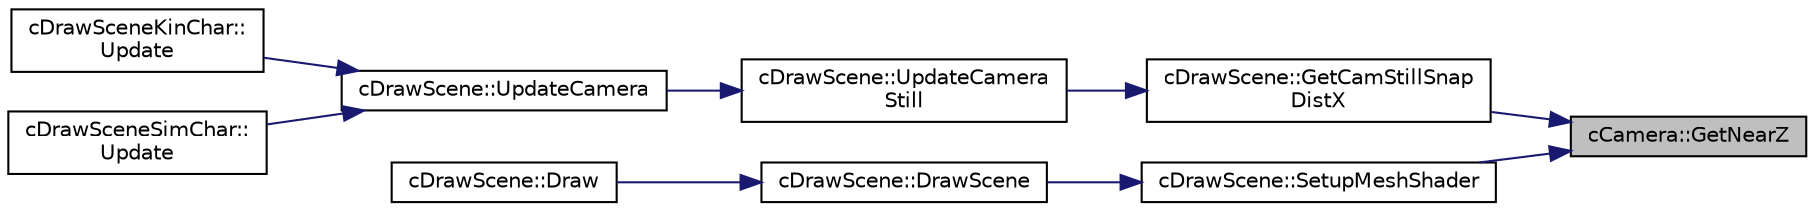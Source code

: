 digraph "cCamera::GetNearZ"
{
 // LATEX_PDF_SIZE
  edge [fontname="Helvetica",fontsize="10",labelfontname="Helvetica",labelfontsize="10"];
  node [fontname="Helvetica",fontsize="10",shape=record];
  rankdir="RL";
  Node1 [label="cCamera::GetNearZ",height=0.2,width=0.4,color="black", fillcolor="grey75", style="filled", fontcolor="black",tooltip=" "];
  Node1 -> Node2 [dir="back",color="midnightblue",fontsize="10",style="solid",fontname="Helvetica"];
  Node2 [label="cDrawScene::GetCamStillSnap\lDistX",height=0.2,width=0.4,color="black", fillcolor="white", style="filled",URL="$classc_draw_scene.html#a704a4a0c749884492def77b88bf516d5",tooltip=" "];
  Node2 -> Node3 [dir="back",color="midnightblue",fontsize="10",style="solid",fontname="Helvetica"];
  Node3 [label="cDrawScene::UpdateCamera\lStill",height=0.2,width=0.4,color="black", fillcolor="white", style="filled",URL="$classc_draw_scene.html#a868ae55497ba91c2e3bf5d67a2d7827e",tooltip=" "];
  Node3 -> Node4 [dir="back",color="midnightblue",fontsize="10",style="solid",fontname="Helvetica"];
  Node4 [label="cDrawScene::UpdateCamera",height=0.2,width=0.4,color="black", fillcolor="white", style="filled",URL="$classc_draw_scene.html#a33587d859603cd621f092cb6d95ad924",tooltip=" "];
  Node4 -> Node5 [dir="back",color="midnightblue",fontsize="10",style="solid",fontname="Helvetica"];
  Node5 [label="cDrawSceneKinChar::\lUpdate",height=0.2,width=0.4,color="black", fillcolor="white", style="filled",URL="$classc_draw_scene_kin_char.html#a7f987dd4ef6a4db66eb6b4e655e22de8",tooltip=" "];
  Node4 -> Node6 [dir="back",color="midnightblue",fontsize="10",style="solid",fontname="Helvetica"];
  Node6 [label="cDrawSceneSimChar::\lUpdate",height=0.2,width=0.4,color="black", fillcolor="white", style="filled",URL="$classc_draw_scene_sim_char.html#ada1475572f24d082f2221c05111cc10f",tooltip=" "];
  Node1 -> Node7 [dir="back",color="midnightblue",fontsize="10",style="solid",fontname="Helvetica"];
  Node7 [label="cDrawScene::SetupMeshShader",height=0.2,width=0.4,color="black", fillcolor="white", style="filled",URL="$classc_draw_scene.html#a53de378350aaa6f21fd71cd5a46639ce",tooltip=" "];
  Node7 -> Node8 [dir="back",color="midnightblue",fontsize="10",style="solid",fontname="Helvetica"];
  Node8 [label="cDrawScene::DrawScene",height=0.2,width=0.4,color="black", fillcolor="white", style="filled",URL="$classc_draw_scene.html#ac2fea848f9552e4da69c7f50d8d866c8",tooltip=" "];
  Node8 -> Node9 [dir="back",color="midnightblue",fontsize="10",style="solid",fontname="Helvetica"];
  Node9 [label="cDrawScene::Draw",height=0.2,width=0.4,color="black", fillcolor="white", style="filled",URL="$classc_draw_scene.html#ac983b3e7cedfa1b97c98e9038080d9a9",tooltip=" "];
}
